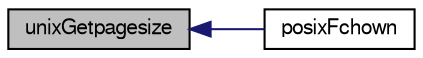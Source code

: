 digraph "unixGetpagesize"
{
  edge [fontname="FreeSans",fontsize="10",labelfontname="FreeSans",labelfontsize="10"];
  node [fontname="FreeSans",fontsize="10",shape=record];
  rankdir="LR";
  Node847168 [label="unixGetpagesize",height=0.2,width=0.4,color="black", fillcolor="grey75", style="filled", fontcolor="black"];
  Node847168 -> Node847169 [dir="back",color="midnightblue",fontsize="10",style="solid",fontname="FreeSans"];
  Node847169 [label="posixFchown",height=0.2,width=0.4,color="black", fillcolor="white", style="filled",URL="$sqlite3_8c.html#a817f654b26d87167baa6d42a71b75b7e"];
}
